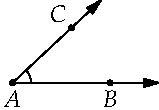 settings.tex="pdflatex";

texpreamble("\usepackage{amsmath}
\usepackage{amsthm,amssymb}
\usepackage{mathpazo}
\usepackage[svgnames]{xcolor}
");
import graph;

size(0,55);

//dot((0,-1.1),white);

pair A=(0,0);
pair B=(2,0);
pair C=1.65dir(43);
pair al=I*(unit(A-B));

dot("$A$",A,S);
dot("$B$",B,S);
dot("$C$",C,NW);
draw(1.5C-0.5A--A--1.5B-0.5A,Arrows);
draw(arc((0,0),0.19B,0.19C));